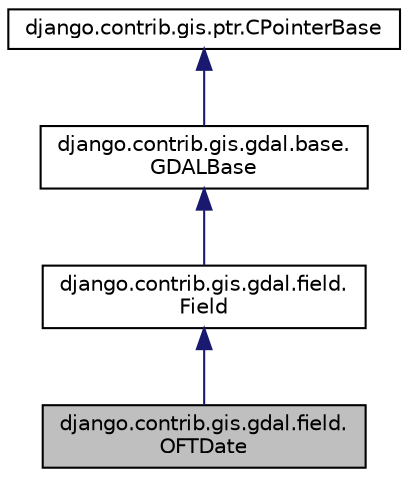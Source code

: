digraph "django.contrib.gis.gdal.field.OFTDate"
{
 // LATEX_PDF_SIZE
  edge [fontname="Helvetica",fontsize="10",labelfontname="Helvetica",labelfontsize="10"];
  node [fontname="Helvetica",fontsize="10",shape=record];
  Node1 [label="django.contrib.gis.gdal.field.\lOFTDate",height=0.2,width=0.4,color="black", fillcolor="grey75", style="filled", fontcolor="black",tooltip=" "];
  Node2 -> Node1 [dir="back",color="midnightblue",fontsize="10",style="solid"];
  Node2 [label="django.contrib.gis.gdal.field.\lField",height=0.2,width=0.4,color="black", fillcolor="white", style="filled",URL="$classdjango_1_1contrib_1_1gis_1_1gdal_1_1field_1_1_field.html",tooltip=" "];
  Node3 -> Node2 [dir="back",color="midnightblue",fontsize="10",style="solid"];
  Node3 [label="django.contrib.gis.gdal.base.\lGDALBase",height=0.2,width=0.4,color="black", fillcolor="white", style="filled",URL="$classdjango_1_1contrib_1_1gis_1_1gdal_1_1base_1_1_g_d_a_l_base.html",tooltip=" "];
  Node4 -> Node3 [dir="back",color="midnightblue",fontsize="10",style="solid"];
  Node4 [label="django.contrib.gis.ptr.CPointerBase",height=0.2,width=0.4,color="black", fillcolor="white", style="filled",URL="$classdjango_1_1contrib_1_1gis_1_1ptr_1_1_c_pointer_base.html",tooltip=" "];
}
